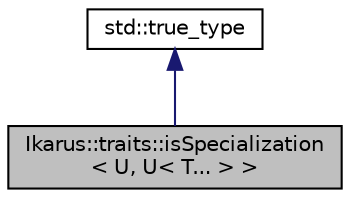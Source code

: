 digraph "Ikarus::traits::isSpecialization&lt; U, U&lt; T... &gt; &gt;"
{
 // LATEX_PDF_SIZE
  edge [fontname="Helvetica",fontsize="10",labelfontname="Helvetica",labelfontsize="10"];
  node [fontname="Helvetica",fontsize="10",shape=record];
  Node1 [label="Ikarus::traits::isSpecialization\l\< U, U\< T... \> \>",height=0.2,width=0.4,color="black", fillcolor="grey75", style="filled", fontcolor="black",tooltip="Type trait to check if a class is a specialization of a template."];
  Node2 -> Node1 [dir="back",color="midnightblue",fontsize="10",style="solid",fontname="Helvetica"];
  Node2 [label="std::true_type",height=0.2,width=0.4,color="black", fillcolor="white", style="filled",tooltip=" "];
}
